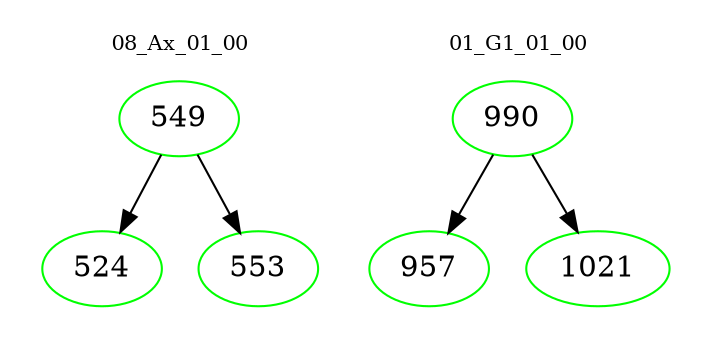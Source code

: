 digraph{
subgraph cluster_0 {
color = white
label = "08_Ax_01_00";
fontsize=10;
T0_549 [label="549", color="green"]
T0_549 -> T0_524 [color="black"]
T0_524 [label="524", color="green"]
T0_549 -> T0_553 [color="black"]
T0_553 [label="553", color="green"]
}
subgraph cluster_1 {
color = white
label = "01_G1_01_00";
fontsize=10;
T1_990 [label="990", color="green"]
T1_990 -> T1_957 [color="black"]
T1_957 [label="957", color="green"]
T1_990 -> T1_1021 [color="black"]
T1_1021 [label="1021", color="green"]
}
}
